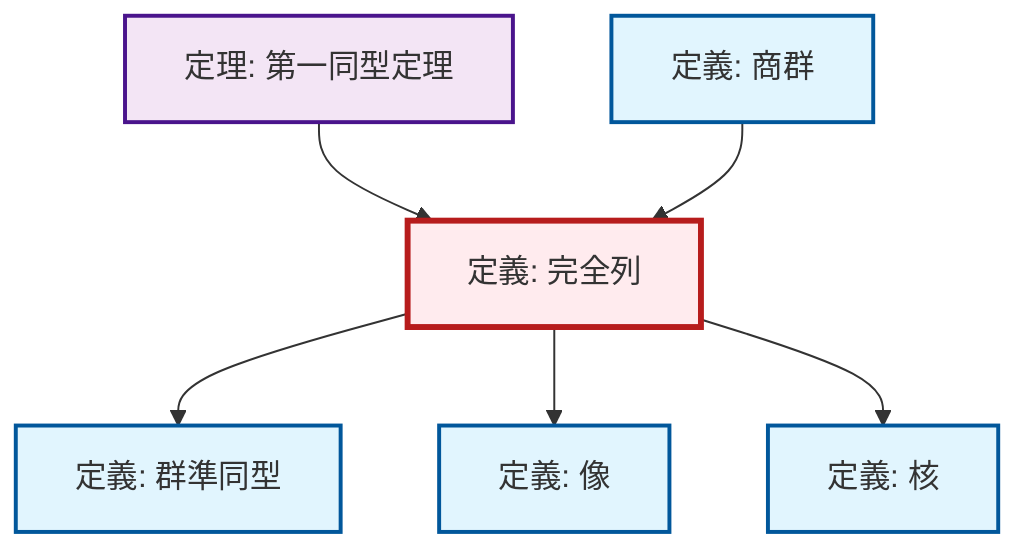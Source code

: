 graph TD
    classDef definition fill:#e1f5fe,stroke:#01579b,stroke-width:2px
    classDef theorem fill:#f3e5f5,stroke:#4a148c,stroke-width:2px
    classDef axiom fill:#fff3e0,stroke:#e65100,stroke-width:2px
    classDef example fill:#e8f5e9,stroke:#1b5e20,stroke-width:2px
    classDef current fill:#ffebee,stroke:#b71c1c,stroke-width:3px
    def-homomorphism["定義: 群準同型"]:::definition
    thm-first-isomorphism["定理: 第一同型定理"]:::theorem
    def-exact-sequence["定義: 完全列"]:::definition
    def-kernel["定義: 核"]:::definition
    def-quotient-group["定義: 商群"]:::definition
    def-image["定義: 像"]:::definition
    thm-first-isomorphism --> def-exact-sequence
    def-exact-sequence --> def-homomorphism
    def-exact-sequence --> def-image
    def-quotient-group --> def-exact-sequence
    def-exact-sequence --> def-kernel
    class def-exact-sequence current